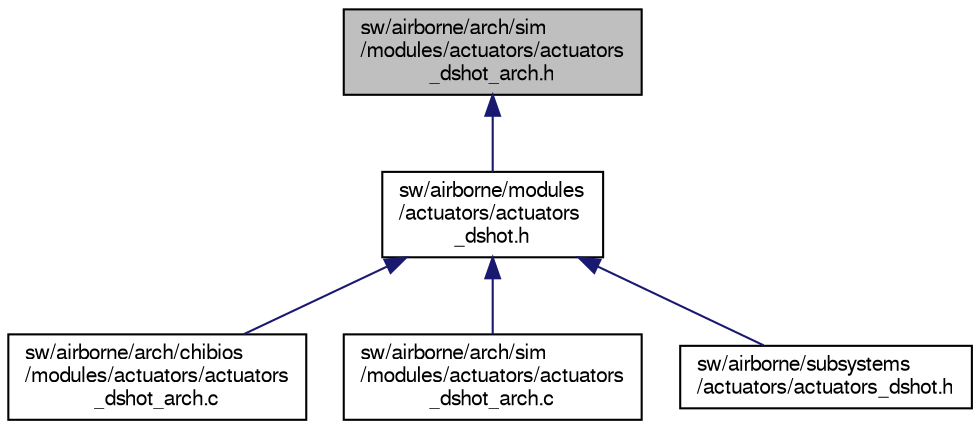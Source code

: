 digraph "sw/airborne/arch/sim/modules/actuators/actuators_dshot_arch.h"
{
  edge [fontname="FreeSans",fontsize="10",labelfontname="FreeSans",labelfontsize="10"];
  node [fontname="FreeSans",fontsize="10",shape=record];
  Node1 [label="sw/airborne/arch/sim\l/modules/actuators/actuators\l_dshot_arch.h",height=0.2,width=0.4,color="black", fillcolor="grey75", style="filled", fontcolor="black"];
  Node1 -> Node2 [dir="back",color="midnightblue",fontsize="10",style="solid",fontname="FreeSans"];
  Node2 [label="sw/airborne/modules\l/actuators/actuators\l_dshot.h",height=0.2,width=0.4,color="black", fillcolor="white", style="filled",URL="$modules_2actuators_2actuators__dshot_8h.html"];
  Node2 -> Node3 [dir="back",color="midnightblue",fontsize="10",style="solid",fontname="FreeSans"];
  Node3 [label="sw/airborne/arch/chibios\l/modules/actuators/actuators\l_dshot_arch.c",height=0.2,width=0.4,color="black", fillcolor="white", style="filled",URL="$chibios_2modules_2actuators_2actuators__dshot__arch_8c.html"];
  Node2 -> Node4 [dir="back",color="midnightblue",fontsize="10",style="solid",fontname="FreeSans"];
  Node4 [label="sw/airborne/arch/sim\l/modules/actuators/actuators\l_dshot_arch.c",height=0.2,width=0.4,color="black", fillcolor="white", style="filled",URL="$sim_2modules_2actuators_2actuators__dshot__arch_8c.html"];
  Node2 -> Node5 [dir="back",color="midnightblue",fontsize="10",style="solid",fontname="FreeSans"];
  Node5 [label="sw/airborne/subsystems\l/actuators/actuators_dshot.h",height=0.2,width=0.4,color="black", fillcolor="white", style="filled",URL="$subsystems_2actuators_2actuators__dshot_8h.html"];
}
